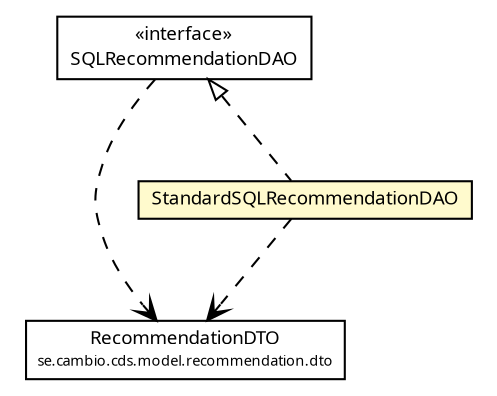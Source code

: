 #!/usr/local/bin/dot
#
# Class diagram 
# Generated by UMLGraph version R5_6 (http://www.umlgraph.org/)
#

digraph G {
	edge [fontname="Trebuchet MS",fontsize=10,labelfontname="Trebuchet MS",labelfontsize=10];
	node [fontname="Trebuchet MS",fontsize=10,shape=plaintext];
	nodesep=0.25;
	ranksep=0.5;
	// se.cambio.cds.model.recommendation.dto.RecommendationDTO
	c326282 [label=<<table title="se.cambio.cds.model.recommendation.dto.RecommendationDTO" border="0" cellborder="1" cellspacing="0" cellpadding="2" port="p" href="../dto/RecommendationDTO.html">
		<tr><td><table border="0" cellspacing="0" cellpadding="1">
<tr><td align="center" balign="center"><font face="Trebuchet MS"> RecommendationDTO </font></td></tr>
<tr><td align="center" balign="center"><font face="Trebuchet MS" point-size="7.0"> se.cambio.cds.model.recommendation.dto </font></td></tr>
		</table></td></tr>
		</table>>, URL="../dto/RecommendationDTO.html", fontname="Trebuchet MS", fontcolor="black", fontsize=9.0];
	// se.cambio.cds.model.recommendation.dao.StandardSQLRecommendationDAO
	c326365 [label=<<table title="se.cambio.cds.model.recommendation.dao.StandardSQLRecommendationDAO" border="0" cellborder="1" cellspacing="0" cellpadding="2" port="p" bgcolor="lemonChiffon" href="./StandardSQLRecommendationDAO.html">
		<tr><td><table border="0" cellspacing="0" cellpadding="1">
<tr><td align="center" balign="center"><font face="Trebuchet MS"> StandardSQLRecommendationDAO </font></td></tr>
		</table></td></tr>
		</table>>, URL="./StandardSQLRecommendationDAO.html", fontname="Trebuchet MS", fontcolor="black", fontsize=9.0];
	// se.cambio.cds.model.recommendation.dao.SQLRecommendationDAO
	c326367 [label=<<table title="se.cambio.cds.model.recommendation.dao.SQLRecommendationDAO" border="0" cellborder="1" cellspacing="0" cellpadding="2" port="p" href="./SQLRecommendationDAO.html">
		<tr><td><table border="0" cellspacing="0" cellpadding="1">
<tr><td align="center" balign="center"> &#171;interface&#187; </td></tr>
<tr><td align="center" balign="center"><font face="Trebuchet MS"> SQLRecommendationDAO </font></td></tr>
		</table></td></tr>
		</table>>, URL="./SQLRecommendationDAO.html", fontname="Trebuchet MS", fontcolor="black", fontsize=9.0];
	//se.cambio.cds.model.recommendation.dao.StandardSQLRecommendationDAO implements se.cambio.cds.model.recommendation.dao.SQLRecommendationDAO
	c326367:p -> c326365:p [dir=back,arrowtail=empty,style=dashed];
	// se.cambio.cds.model.recommendation.dao.StandardSQLRecommendationDAO DEPEND se.cambio.cds.model.recommendation.dto.RecommendationDTO
	c326365:p -> c326282:p [taillabel="", label="", headlabel="", fontname="Trebuchet MS", fontcolor="black", fontsize=10.0, color="black", arrowhead=open, style=dashed];
	// se.cambio.cds.model.recommendation.dao.SQLRecommendationDAO DEPEND se.cambio.cds.model.recommendation.dto.RecommendationDTO
	c326367:p -> c326282:p [taillabel="", label="", headlabel="", fontname="Trebuchet MS", fontcolor="black", fontsize=10.0, color="black", arrowhead=open, style=dashed];
}

